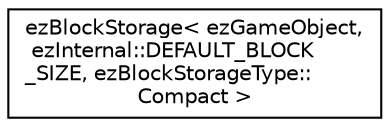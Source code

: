 digraph "Graphical Class Hierarchy"
{
 // LATEX_PDF_SIZE
  edge [fontname="Helvetica",fontsize="10",labelfontname="Helvetica",labelfontsize="10"];
  node [fontname="Helvetica",fontsize="10",shape=record];
  rankdir="LR";
  Node0 [label="ezBlockStorage\< ezGameObject,\l ezInternal::DEFAULT_BLOCK\l_SIZE, ezBlockStorageType::\lCompact \>",height=0.2,width=0.4,color="black", fillcolor="white", style="filled",URL="$d3/d1f/classez_block_storage.htm",tooltip=" "];
}
